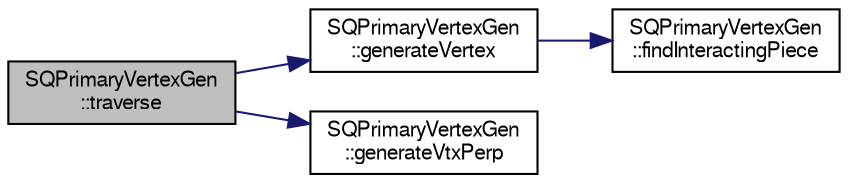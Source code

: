 digraph "SQPrimaryVertexGen::traverse"
{
  bgcolor="transparent";
  edge [fontname="FreeSans",fontsize="10",labelfontname="FreeSans",labelfontsize="10"];
  node [fontname="FreeSans",fontsize="10",shape=record];
  rankdir="LR";
  Node1 [label="SQPrimaryVertexGen\l::traverse",height=0.2,width=0.4,color="black", fillcolor="grey75", style="filled" fontcolor="black"];
  Node1 -> Node2 [color="midnightblue",fontsize="10",style="solid",fontname="FreeSans"];
  Node2 [label="SQPrimaryVertexGen\l::generateVertex",height=0.2,width=0.4,color="black",URL="$d8/dc4/classSQPrimaryVertexGen.html#a127588ee6934bd859f3f9990d1976818"];
  Node2 -> Node3 [color="midnightblue",fontsize="10",style="solid",fontname="FreeSans"];
  Node3 [label="SQPrimaryVertexGen\l::findInteractingPiece",height=0.2,width=0.4,color="black",URL="$d8/dc4/classSQPrimaryVertexGen.html#a8c77ae57c72f754b15b8ab08d3ee5d67"];
  Node1 -> Node4 [color="midnightblue",fontsize="10",style="solid",fontname="FreeSans"];
  Node4 [label="SQPrimaryVertexGen\l::generateVtxPerp",height=0.2,width=0.4,color="black",URL="$d8/dc4/classSQPrimaryVertexGen.html#a747f021860226c5d7457c224d9661f44"];
}
